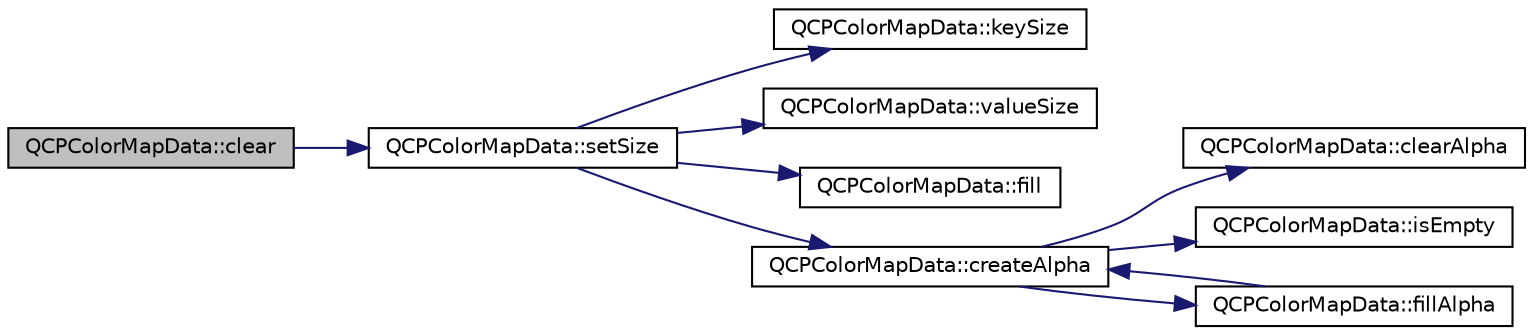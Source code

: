 digraph "QCPColorMapData::clear"
{
  edge [fontname="Helvetica",fontsize="10",labelfontname="Helvetica",labelfontsize="10"];
  node [fontname="Helvetica",fontsize="10",shape=record];
  rankdir="LR";
  Node21 [label="QCPColorMapData::clear",height=0.2,width=0.4,color="black", fillcolor="grey75", style="filled", fontcolor="black"];
  Node21 -> Node22 [color="midnightblue",fontsize="10",style="solid",fontname="Helvetica"];
  Node22 [label="QCPColorMapData::setSize",height=0.2,width=0.4,color="black", fillcolor="white", style="filled",URL="$class_q_c_p_color_map_data.html#a0d9ff35c299d0478b682bfbcdd9c097e"];
  Node22 -> Node23 [color="midnightblue",fontsize="10",style="solid",fontname="Helvetica"];
  Node23 [label="QCPColorMapData::keySize",height=0.2,width=0.4,color="black", fillcolor="white", style="filled",URL="$class_q_c_p_color_map_data.html#abbda4d28de97aedce1e6e6f008a0a1f7"];
  Node22 -> Node24 [color="midnightblue",fontsize="10",style="solid",fontname="Helvetica"];
  Node24 [label="QCPColorMapData::valueSize",height=0.2,width=0.4,color="black", fillcolor="white", style="filled",URL="$class_q_c_p_color_map_data.html#a8510cafea24645bbb62b5e0bfc43209f"];
  Node22 -> Node25 [color="midnightblue",fontsize="10",style="solid",fontname="Helvetica"];
  Node25 [label="QCPColorMapData::fill",height=0.2,width=0.4,color="black", fillcolor="white", style="filled",URL="$class_q_c_p_color_map_data.html#a350f783260eb9b5de5c7b5e0d5d3e3c2"];
  Node22 -> Node26 [color="midnightblue",fontsize="10",style="solid",fontname="Helvetica"];
  Node26 [label="QCPColorMapData::createAlpha",height=0.2,width=0.4,color="black", fillcolor="white", style="filled",URL="$class_q_c_p_color_map_data.html#a42c2b1c303683515fa4de4c551f54441"];
  Node26 -> Node27 [color="midnightblue",fontsize="10",style="solid",fontname="Helvetica"];
  Node27 [label="QCPColorMapData::clearAlpha",height=0.2,width=0.4,color="black", fillcolor="white", style="filled",URL="$class_q_c_p_color_map_data.html#a14d08b9c3720cd719400079b86d3906b"];
  Node26 -> Node28 [color="midnightblue",fontsize="10",style="solid",fontname="Helvetica"];
  Node28 [label="QCPColorMapData::isEmpty",height=0.2,width=0.4,color="black", fillcolor="white", style="filled",URL="$class_q_c_p_color_map_data.html#aea88cc75a76ca571acf29b2ba8ac970d"];
  Node26 -> Node29 [color="midnightblue",fontsize="10",style="solid",fontname="Helvetica"];
  Node29 [label="QCPColorMapData::fillAlpha",height=0.2,width=0.4,color="black", fillcolor="white", style="filled",URL="$class_q_c_p_color_map_data.html#a93e2a549d7702bc849cd48a585294657"];
  Node29 -> Node26 [color="midnightblue",fontsize="10",style="solid",fontname="Helvetica"];
}
